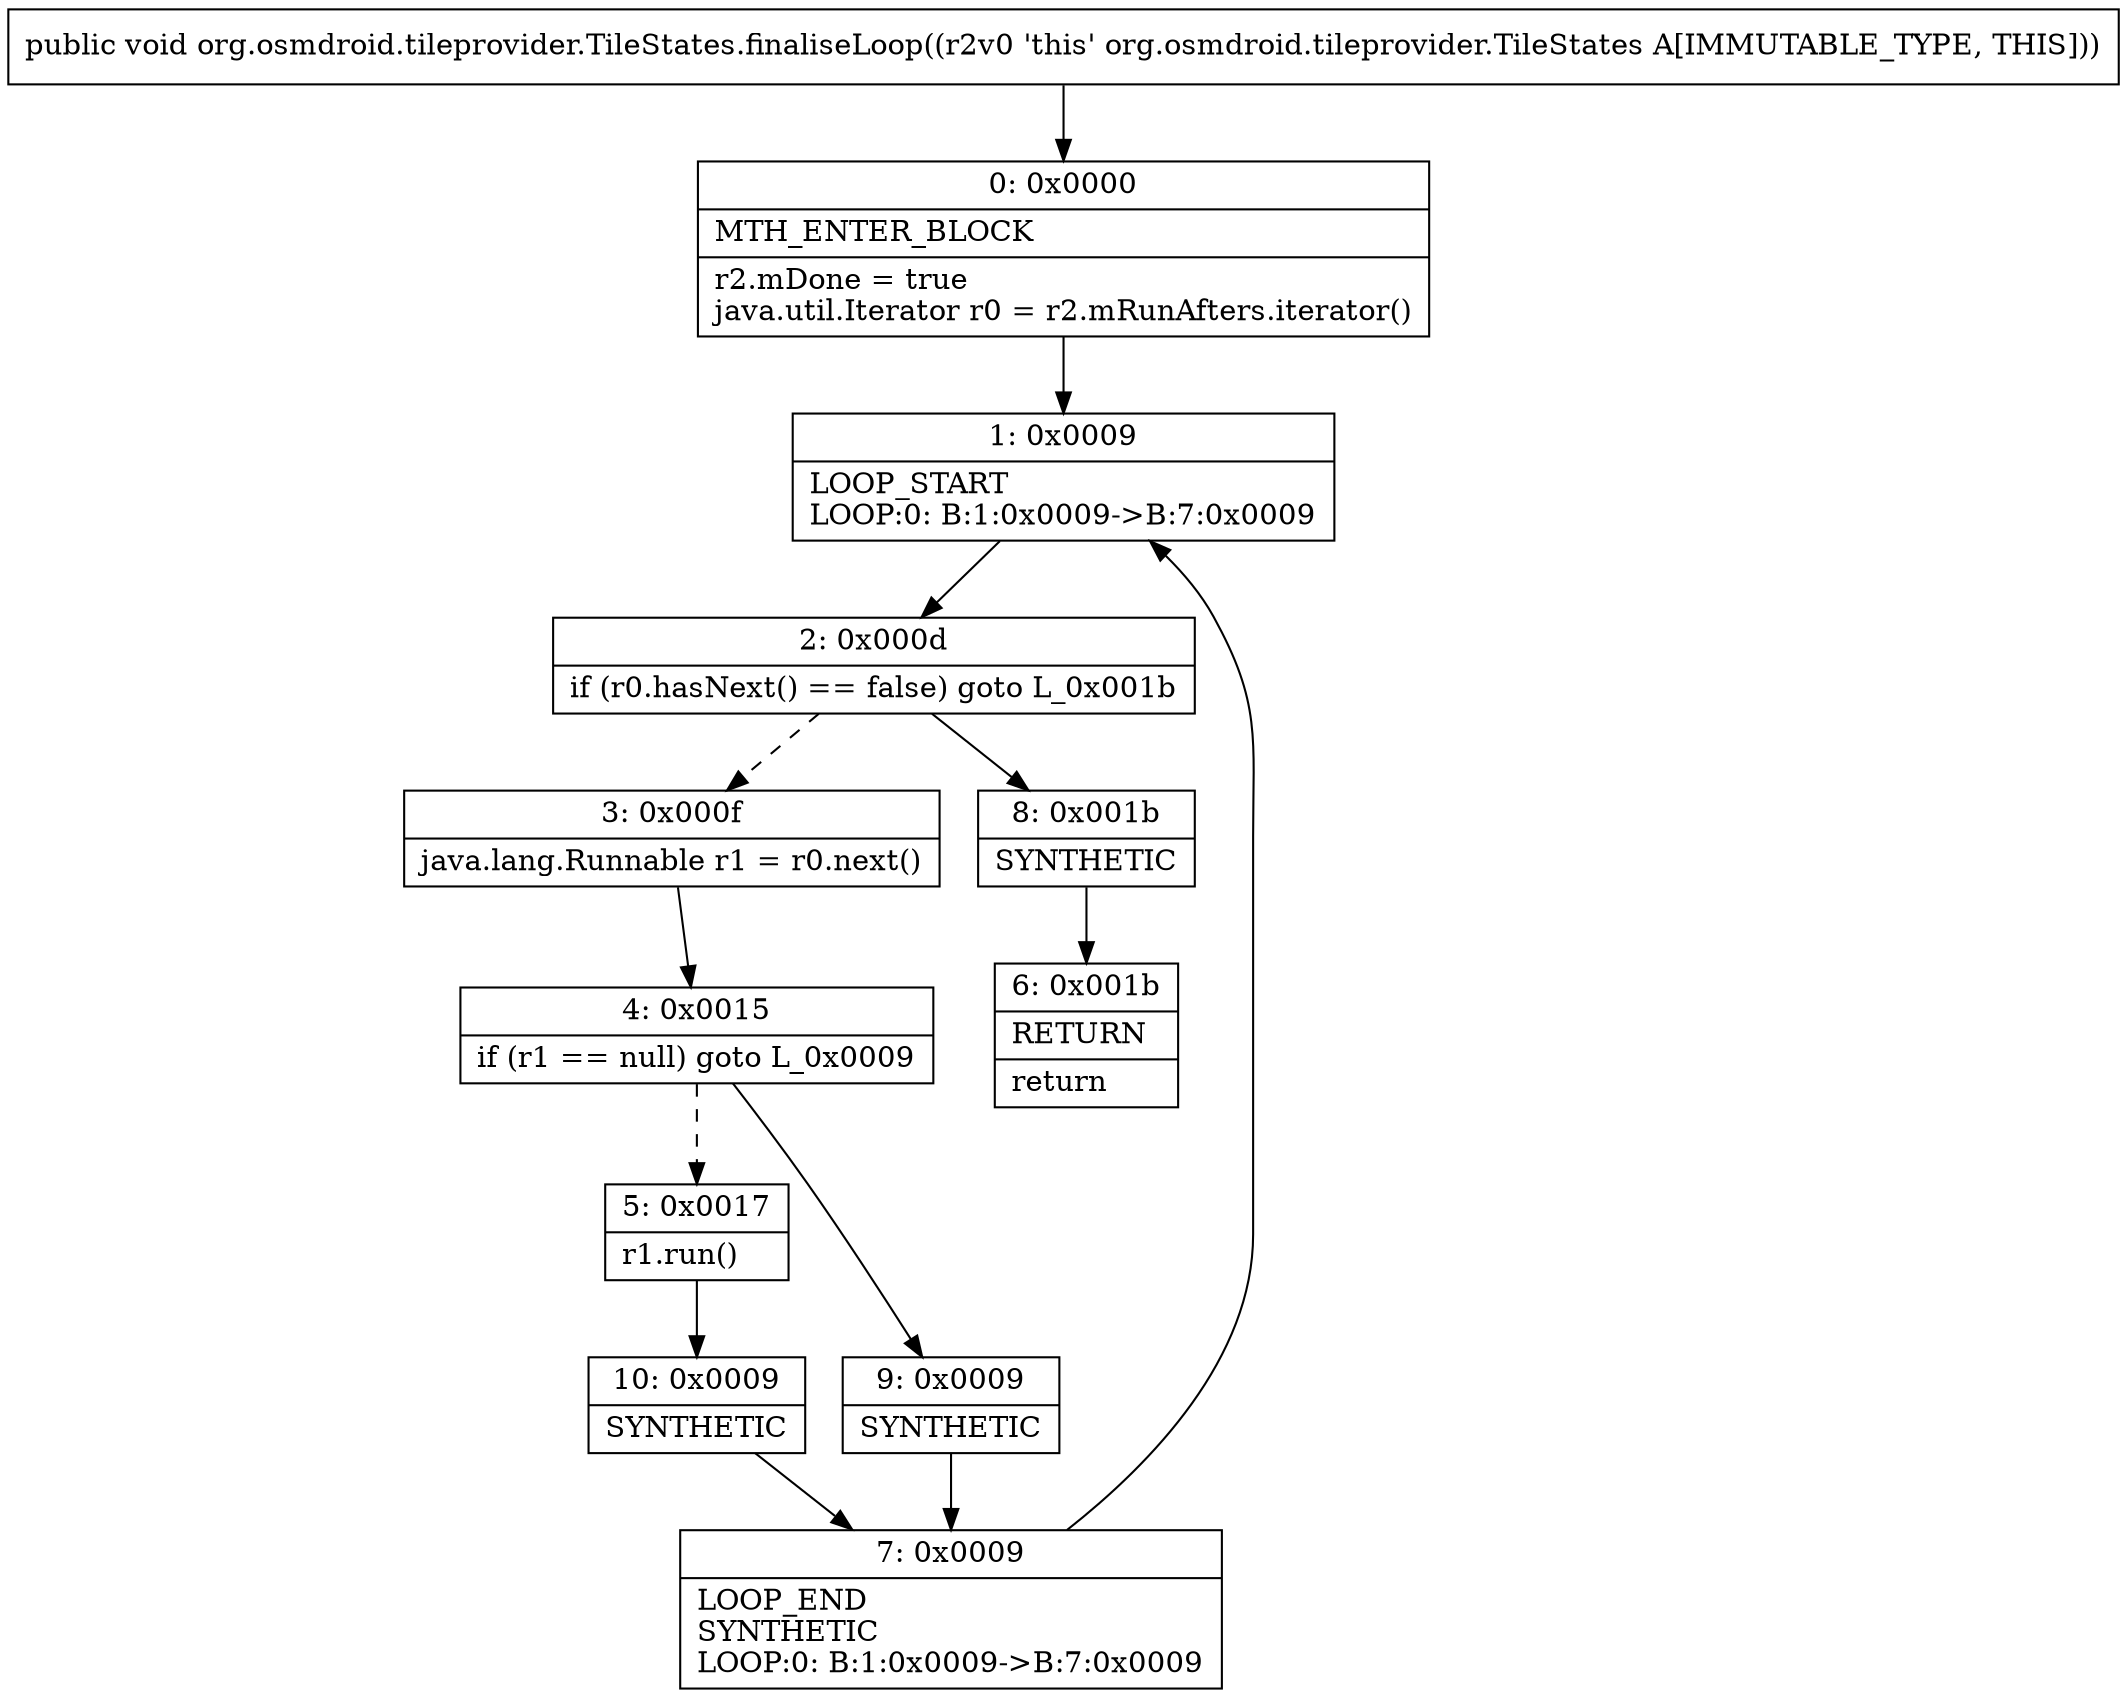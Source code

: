 digraph "CFG fororg.osmdroid.tileprovider.TileStates.finaliseLoop()V" {
Node_0 [shape=record,label="{0\:\ 0x0000|MTH_ENTER_BLOCK\l|r2.mDone = true\ljava.util.Iterator r0 = r2.mRunAfters.iterator()\l}"];
Node_1 [shape=record,label="{1\:\ 0x0009|LOOP_START\lLOOP:0: B:1:0x0009\-\>B:7:0x0009\l}"];
Node_2 [shape=record,label="{2\:\ 0x000d|if (r0.hasNext() == false) goto L_0x001b\l}"];
Node_3 [shape=record,label="{3\:\ 0x000f|java.lang.Runnable r1 = r0.next()\l}"];
Node_4 [shape=record,label="{4\:\ 0x0015|if (r1 == null) goto L_0x0009\l}"];
Node_5 [shape=record,label="{5\:\ 0x0017|r1.run()\l}"];
Node_6 [shape=record,label="{6\:\ 0x001b|RETURN\l|return\l}"];
Node_7 [shape=record,label="{7\:\ 0x0009|LOOP_END\lSYNTHETIC\lLOOP:0: B:1:0x0009\-\>B:7:0x0009\l}"];
Node_8 [shape=record,label="{8\:\ 0x001b|SYNTHETIC\l}"];
Node_9 [shape=record,label="{9\:\ 0x0009|SYNTHETIC\l}"];
Node_10 [shape=record,label="{10\:\ 0x0009|SYNTHETIC\l}"];
MethodNode[shape=record,label="{public void org.osmdroid.tileprovider.TileStates.finaliseLoop((r2v0 'this' org.osmdroid.tileprovider.TileStates A[IMMUTABLE_TYPE, THIS])) }"];
MethodNode -> Node_0;
Node_0 -> Node_1;
Node_1 -> Node_2;
Node_2 -> Node_3[style=dashed];
Node_2 -> Node_8;
Node_3 -> Node_4;
Node_4 -> Node_5[style=dashed];
Node_4 -> Node_9;
Node_5 -> Node_10;
Node_7 -> Node_1;
Node_8 -> Node_6;
Node_9 -> Node_7;
Node_10 -> Node_7;
}

